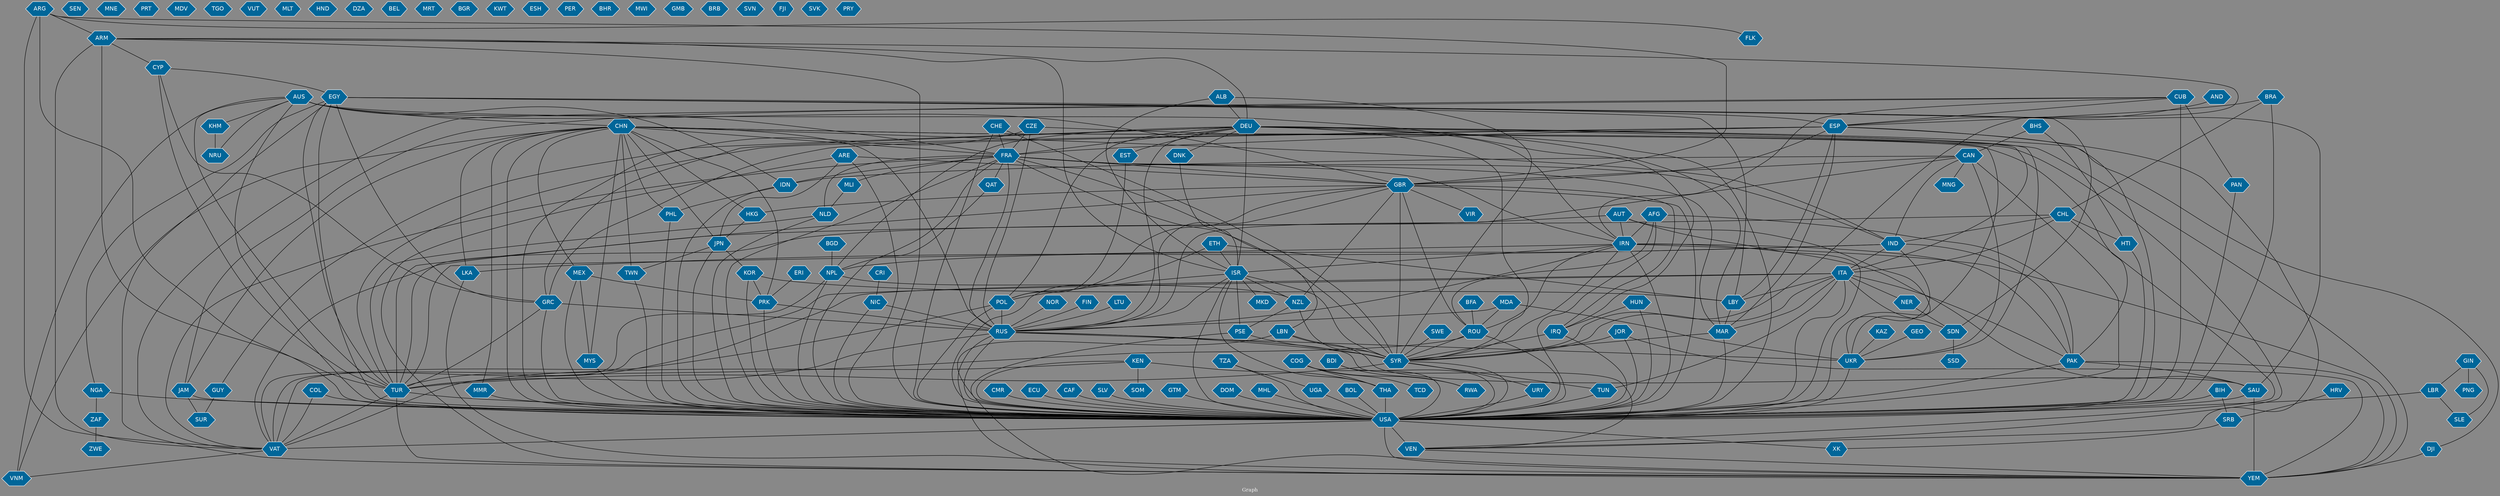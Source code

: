 // Countries together in item graph
graph {
	graph [bgcolor="#888888" fontcolor=white fontsize=12 label="Graph" outputorder=edgesfirst overlap=prism]
	node [color=white fillcolor="#006699" fontcolor=white fontname=Helvetica shape=hexagon style=filled]
	edge [arrowhead=open color=black fontcolor=white fontname=Courier fontsize=12]
		USA [label=USA]
		CHN [label=CHN]
		PHL [label=PHL]
		IRN [label=IRN]
		SAU [label=SAU]
		ARM [label=ARM]
		ISR [label=ISR]
		MMR [label=MMR]
		NGA [label=NGA]
		NLD [label=NLD]
		LBY [label=LBY]
		KOR [label=KOR]
		SYR [label=SYR]
		TUR [label=TUR]
		GBR [label=GBR]
		FRA [label=FRA]
		LBN [label=LBN]
		IRQ [label=IRQ]
		COG [label=COG]
		AFG [label=AFG]
		THA [label=THA]
		BIH [label=BIH]
		CAN [label=CAN]
		BRA [label=BRA]
		SEN [label=SEN]
		RUS [label=RUS]
		POL [label=POL]
		HRV [label=HRV]
		SDN [label=SDN]
		EGY [label=EGY]
		GRC [label=GRC]
		VAT [label=VAT]
		VNM [label=VNM]
		AUS [label=AUS]
		MEX [label=MEX]
		CHL [label=CHL]
		HTI [label=HTI]
		TWN [label=TWN]
		JPN [label=JPN]
		NPL [label=NPL]
		IND [label=IND]
		VEN [label=VEN]
		ROU [label=ROU]
		ESP [label=ESP]
		SOM [label=SOM]
		CMR [label=CMR]
		PSE [label=PSE]
		MNE [label=MNE]
		DEU [label=DEU]
		ITA [label=ITA]
		UKR [label=UKR]
		MLI [label=MLI]
		CZE [label=CZE]
		ETH [label=ETH]
		ZAF [label=ZAF]
		BGD [label=BGD]
		BDI [label=BDI]
		SRB [label=SRB]
		LKA [label=LKA]
		YEM [label=YEM]
		PRT [label=PRT]
		QAT [label=QAT]
		AUT [label=AUT]
		MDV [label=MDV]
		JOR [label=JOR]
		NZL [label=NZL]
		URY [label=URY]
		IDN [label=IDN]
		CYP [label=CYP]
		CUB [label=CUB]
		MYS [label=MYS]
		TUN [label=TUN]
		GUY [label=GUY]
		SUR [label=SUR]
		NIC [label=NIC]
		CRI [label=CRI]
		KHM [label=KHM]
		TGO [label=TGO]
		VIR [label=VIR]
		XK [label=XK]
		VUT [label=VUT]
		SSD [label=SSD]
		COL [label=COL]
		ECU [label=ECU]
		PAK [label=PAK]
		KEN [label=KEN]
		CAF [label=CAF]
		JAM [label=JAM]
		MLT [label=MLT]
		HND [label=HND]
		DNK [label=DNK]
		NER [label=NER]
		DZA [label=DZA]
		EST [label=EST]
		HKG [label=HKG]
		NRU [label=NRU]
		SLV [label=SLV]
		ARG [label=ARG]
		BEL [label=BEL]
		MKD [label=MKD]
		PAN [label=PAN]
		CHE [label=CHE]
		NOR [label=NOR]
		GTM [label=GTM]
		ARE [label=ARE]
		UGA [label=UGA]
		SWE [label=SWE]
		HUN [label=HUN]
		DOM [label=DOM]
		ZWE [label=ZWE]
		MRT [label=MRT]
		PRK [label=PRK]
		MAR [label=MAR]
		FIN [label=FIN]
		ALB [label=ALB]
		MHL [label=MHL]
		BGR [label=BGR]
		MDA [label=MDA]
		SLE [label=SLE]
		LBR [label=LBR]
		KAZ [label=KAZ]
		GIN [label=GIN]
		MNG [label=MNG]
		DJI [label=DJI]
		KWT [label=KWT]
		LTU [label=LTU]
		TZA [label=TZA]
		RWA [label=RWA]
		ESH [label=ESH]
		BHS [label=BHS]
		PER [label=PER]
		BHR [label=BHR]
		MWI [label=MWI]
		BOL [label=BOL]
		BFA [label=BFA]
		PNG [label=PNG]
		GMB [label=GMB]
		BRB [label=BRB]
		SVN [label=SVN]
		AND [label=AND]
		TCD [label=TCD]
		GEO [label=GEO]
		FJI [label=FJI]
		FLK [label=FLK]
		SVK [label=SVK]
		PRY [label=PRY]
		ERI [label=ERI]
			HKG -- JPN [weight=1]
			FRA -- IDN [weight=1]
			CHL -- ITA [weight=2]
			UGA -- USA [weight=1]
			LBR -- SLE [weight=1]
			SYR -- TUR [weight=9]
			FRA -- NLD [weight=2]
			CHN -- MEX [weight=1]
			ERI -- PRK [weight=1]
			USA -- VAT [weight=10]
			CUB -- PAN [weight=5]
			LKA -- YEM [weight=1]
			LTU -- RUS [weight=1]
			FRA -- IRN [weight=1]
			AUT -- TUR [weight=2]
			GBR -- POL [weight=1]
			CAN -- USA [weight=7]
			SAU -- YEM [weight=37]
			ARG -- USA [weight=1]
			BRA -- ESP [weight=1]
			NIC -- RUS [weight=2]
			THA -- USA [weight=3]
			URY -- USA [weight=3]
			CAN -- GBR [weight=3]
			ITA -- MAR [weight=1]
			CHE -- SYR [weight=1]
			CYP -- TUR [weight=5]
			MYS -- USA [weight=3]
			ARM -- TUR [weight=9]
			BIH -- SRB [weight=2]
			AND -- ESP [weight=1]
			GBR -- ROU [weight=1]
			COL -- VAT [weight=1]
			EGY -- GRC [weight=1]
			FRA -- MAR [weight=1]
			JOR -- SYR [weight=4]
			MLI -- NLD [weight=2]
			ISR -- POL [weight=2]
			FRA -- IND [weight=5]
			NIC -- USA [weight=1]
			IND -- PAK [weight=7]
			AFG -- USA [weight=2]
			BRA -- USA [weight=2]
			ESP -- GBR [weight=2]
			GUY -- SUR [weight=2]
			TUR -- VAT [weight=5]
			AUS -- IRQ [weight=2]
			AUS -- FRA [weight=1]
			CHN -- JAM [weight=1]
			ARG -- ARM [weight=1]
			AFG -- ROU [weight=1]
			HRV -- SRB [weight=4]
			KAZ -- UKR [weight=1]
			IRN -- ISR [weight=19]
			ITA -- TUR [weight=1]
			LBR -- USA [weight=2]
			CHN -- PRK [weight=1]
			CUB -- IRN [weight=2]
			COG -- RWA [weight=2]
			SDN -- SSD [weight=4]
			GBR -- VIR [weight=2]
			ARE -- JPN [weight=1]
			USA -- YEM [weight=7]
			CZE -- USA [weight=1]
			CAF -- USA [weight=1]
			SAU -- USA [weight=4]
			JPN -- TWN [weight=2]
			ARM -- ISR [weight=1]
			DEU -- YEM [weight=1]
			TUR -- USA [weight=2]
			FRA -- MLI [weight=5]
			EST -- POL [weight=2]
			PRK -- USA [weight=2]
			AUT -- IRN [weight=1]
			ECU -- USA [weight=2]
			PAK -- YEM [weight=9]
			ARM -- DEU [weight=4]
			DEU -- POL [weight=2]
			MEX -- PRK [weight=2]
			SWE -- SYR [weight=1]
			AUS -- KHM [weight=3]
			POL -- VAT [weight=1]
			ALB -- ISR [weight=1]
			JAM -- SUR [weight=2]
			ROU -- USA [weight=3]
			IDN -- USA [weight=4]
			KEN -- VAT [weight=1]
			MHL -- USA [weight=1]
			CAN -- IDN [weight=1]
			KOR -- PRK [weight=1]
			NGA -- USA [weight=6]
			DEU -- RUS [weight=1]
			JPN -- USA [weight=34]
			DEU -- GUY [weight=1]
			KOR -- USA [weight=3]
			CHN -- USA [weight=25]
			GTM -- USA [weight=2]
			GEO -- UKR [weight=1]
			AUS -- USA [weight=2]
			QAT -- USA [weight=1]
			ESP -- TUR [weight=3]
			CHL -- VEN [weight=1]
			NOR -- RUS [weight=3]
			MDA -- ROU [weight=1]
			KEN -- THA [weight=2]
			EGY -- YEM [weight=2]
			HUN -- IRQ [weight=1]
			ISR -- THA [weight=2]
			ITA -- SDN [weight=2]
			RUS -- SYR [weight=3]
			BIH -- USA [weight=1]
			IND -- USA [weight=4]
			DOM -- USA [weight=1]
			HUN -- USA [weight=2]
			CHN -- IND [weight=1]
			CUB -- ESP [weight=1]
			GBR -- HKG [weight=2]
			CHN -- TWN [weight=9]
			VAT -- VNM [weight=1]
			NLD -- TUR [weight=2]
			NER -- SDN [weight=2]
			IRN -- ROU [weight=1]
			ITA -- PAK [weight=1]
			CHE -- USA [weight=1]
			CHN -- VNM [weight=1]
			CHN -- RUS [weight=3]
			COG -- THA [weight=1]
			RUS -- TUR [weight=1]
			EGY -- USA [weight=4]
			ARG -- FLK [weight=1]
			TUR -- YEM [weight=1]
			LBN -- YEM [weight=1]
			SLV -- USA [weight=2]
			CHN -- JPN [weight=10]
			CHN -- VEN [weight=1]
			CAN -- IND [weight=1]
			LBN -- SYR [weight=2]
			UKR -- USA [weight=10]
			ARE -- USA [weight=1]
			PSE -- USA [weight=1]
			CAN -- MNG [weight=1]
			IRQ -- SYR [weight=2]
			KOR -- LBY [weight=2]
			CHN -- FRA [weight=1]
			ISR -- USA [weight=7]
			DEU -- GRC [weight=3]
			CUB -- VAT [weight=5]
			GIN -- SLE [weight=1]
			ZAF -- ZWE [weight=2]
			TZA -- UGA [weight=1]
			KEN -- SOM [weight=6]
			DEU -- EST [weight=2]
			ARM -- VAT [weight=9]
			IRN -- SYR [weight=1]
			VEN -- YEM [weight=1]
			MEX -- MYS [weight=1]
			ISR -- RUS [weight=2]
			IRN -- YEM [weight=21]
			POL -- USA [weight=6]
			KEN -- USA [weight=3]
			CHL -- VAT [weight=2]
			TUN -- USA [weight=1]
			DEU -- SYR [weight=1]
			ARM -- SYR [weight=1]
			AUS -- NRU [weight=2]
			GBR -- SYR [weight=12]
			AUS -- GBR [weight=5]
			GRC -- RUS [weight=3]
			IRN -- RUS [weight=9]
			FRA -- USA [weight=5]
			GIN -- PNG [weight=1]
			JAM -- USA [weight=6]
			ISR -- PSE [weight=28]
			PHL -- USA [weight=3]
			ARE -- GBR [weight=1]
			PAK -- USA [weight=12]
			NZL -- PSE [weight=1]
			KHM -- NRU [weight=4]
			AUT -- USA [weight=2]
			CHN -- LKA [weight=1]
			AFG -- IRN [weight=1]
			CZE -- FRA [weight=3]
			EGY -- ESP [weight=1]
			SYR -- URY [weight=1]
			NZL -- SYR [weight=3]
			ARE -- YEM [weight=1]
			ESP -- FRA [weight=1]
			ITA -- SYR [weight=1]
			BRA -- CHL [weight=1]
			BHS -- CAN [weight=1]
			MAR -- SYR [weight=1]
			BDI -- RWA [weight=2]
			DEU -- DJI [weight=1]
			DEU -- MAR [weight=1]
			FIN -- RUS [weight=1]
			USA -- XK [weight=1]
			ISR -- NZL [weight=2]
			ESP -- VEN [weight=2]
			TWN -- USA [weight=1]
			IND -- LKA [weight=1]
			HTI -- USA [weight=2]
			LBY -- MAR [weight=1]
			CHN -- MMR [weight=1]
			ARM -- CYP [weight=1]
			NLD -- USA [weight=1]
			ALB -- SYR [weight=1]
			MDA -- UKR [weight=1]
			FRA -- GBR [weight=1]
			GBR -- NZL [weight=1]
			IDN -- PHL [weight=4]
			EGY -- SDN [weight=2]
			MEX -- USA [weight=12]
			COL -- USA [weight=1]
			NGA -- ZAF [weight=2]
			ETH -- LBY [weight=2]
			DEU -- NPL [weight=1]
			ESP -- MAR [weight=2]
			CHN -- PHL [weight=7]
			ETH -- ISR [weight=1]
			CHL -- IND [weight=2]
			BOL -- USA [weight=1]
			RUS -- UKR [weight=23]
			ITA -- USA [weight=7]
			JOR -- USA [weight=2]
			FRA -- RUS [weight=4]
			IRN -- USA [weight=45]
			GRC -- USA [weight=5]
			GBR -- RUS [weight=1]
			DNK -- ISR [weight=1]
			IRN -- TUR [weight=1]
			AUT -- UKR [weight=1]
			JPN -- KOR [weight=2]
			IRN -- SAU [weight=19]
			CMR -- USA [weight=1]
			AUS -- TUR [weight=1]
			COG -- TCD [weight=1]
			POL -- RUS [weight=13]
			FRA -- LBN [weight=2]
			EGY -- LBY [weight=1]
			ESP -- USA [weight=2]
			ROU -- TUR [weight=1]
			BDI -- USA [weight=1]
			FRA -- NPL [weight=1]
			DJI -- YEM [weight=2]
			CZE -- UKR [weight=1]
			GBR -- USA [weight=3]
			DEU -- ISR [weight=4]
			GIN -- LBR [weight=1]
			JOR -- YEM [weight=2]
			NPL -- NZL [weight=1]
			DEU -- IRN [weight=1]
			ITA -- TUN [weight=1]
			ESP -- GRC [weight=2]
			SYR -- USA [weight=5]
			DEU -- UKR [weight=2]
			CAN -- RUS [weight=2]
			ALB -- DEU [weight=1]
			RUS -- VEN [weight=1]
			EGY -- SAU [weight=1]
			ARG -- VAT [weight=3]
			IND -- ITA [weight=2]
			BHS -- HTI [weight=1]
			ITA -- LBY [weight=5]
			ISR -- SYR [weight=5]
			MAR -- USA [weight=2]
			COG -- USA [weight=1]
			EGY -- NGA [weight=1]
			ETH -- USA [weight=2]
			IRQ -- USA [weight=10]
			CAN -- UKR [weight=3]
			PSE -- SYR [weight=8]
			TZA -- USA [weight=2]
			AUS -- IDN [weight=5]
			DEU -- DNK [weight=1]
			NPL -- VAT [weight=1]
			SYR -- TUN [weight=3]
			FRA -- VAT [weight=1]
			ARG -- GBR [weight=1]
			GBR -- TUR [weight=7]
			DEU -- FRA [weight=2]
			GBR -- IRQ [weight=1]
			MDA -- RUS [weight=3]
			DEU -- ITA [weight=1]
			CUB -- JAM [weight=1]
			ARM -- USA [weight=4]
			ROU -- SYR [weight=1]
			BFA -- ROU [weight=1]
			ITA -- VAT [weight=7]
			ISR -- MKD [weight=1]
			RUS -- USA [weight=17]
			FRA -- QAT [weight=1]
			DEU -- USA [weight=2]
			GRC -- TUR [weight=1]
			FRA -- SYR [weight=2]
			USA -- VEN [weight=8]
			PAK -- SAU [weight=4]
			CUB -- USA [weight=44]
			LBN -- SAU [weight=3]
			BGD -- NPL [weight=2]
			CYP -- GRC [weight=2]
			PAN -- USA [weight=5]
			SRB -- XK [weight=1]
			ITA -- NER [weight=2]
			CYP -- EGY [weight=1]
			CHN -- MYS [weight=2]
			CHL -- HTI [weight=1]
			RUS -- YEM [weight=5]
			IRN -- PAK [weight=5]
			PRK -- RUS [weight=3]
			AUS -- CHN [weight=1]
			MMR -- USA [weight=3]
			EGY -- TUR [weight=1]
			CHN -- PAK [weight=6]
			NPL -- USA [weight=6]
			AFG -- PAK [weight=1]
			ESP -- LBY [weight=1]
			CZE -- RUS [weight=4]
			IND -- NPL [weight=5]
			CRI -- NIC [weight=1]
			CHE -- FRA [weight=1]
			CHN -- HKG [weight=5]
			AUS -- VNM [weight=2]
}